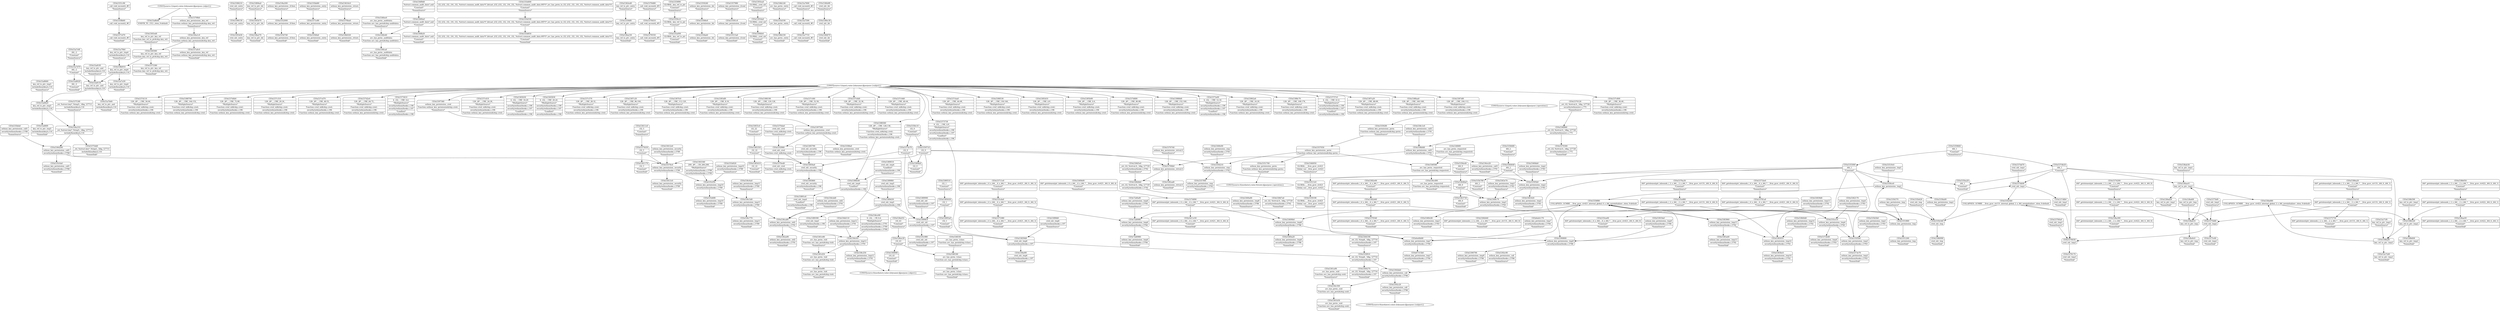 digraph {
	CE0x5351c90 [shape=record,shape=Mrecord,label="{CE0x5351c90|_call_void_mcount()_#3|*SummSource*}"]
	CE0x537db90 [shape=record,shape=Mrecord,label="{CE0x537db90|cred_sid:_tmp1}"]
	"CONST[source:0(mediator),value:2(dynamic)][purpose:{subject}]"
	CE0x67315b0 [shape=record,shape=Mrecord,label="{CE0x67315b0|selinux_key_permission:_tmp7|security/selinux/hooks.c,5784|*SummSink*}"]
	CE0x5388360 [shape=record,shape=Mrecord,label="{CE0x5388360|128:_i8*,_:_CRE_128,136_|*MultipleSource*|Function::cred_sid&Arg::cred::|security/selinux/hooks.c,196|Function::selinux_key_permission&Arg::cred::}"]
	CE0x5396210 [shape=record,shape=Mrecord,label="{CE0x5396210|cred_sid:_entry|*SummSource*}"]
	CE0x5388190 [shape=record,shape=Mrecord,label="{CE0x5388190|128:_i8*,_:_CRE_120,128_|*MultipleSource*|Function::cred_sid&Arg::cred::|security/selinux/hooks.c,196|Function::selinux_key_permission&Arg::cred::}"]
	CE0x5371be0 [shape=record,shape=Mrecord,label="{CE0x5371be0|i64*_getelementptr_inbounds_(_6_x_i64_,_6_x_i64_*___llvm_gcov_ctr421,_i64_0,_i64_0)|*Constant*|*SummSource*}"]
	CE0x5362170 [shape=record,shape=Mrecord,label="{CE0x5362170|selinux_key_permission:_tmp4|security/selinux/hooks.c,5783|*SummSource*}"]
	CE0x53894a0 [shape=record,shape=Mrecord,label="{CE0x53894a0|key_ref_to_ptr:_bb|*SummSource*}"]
	CE0x5369b00 [shape=record,shape=Mrecord,label="{CE0x5369b00|i64*_getelementptr_inbounds_(_6_x_i64_,_6_x_i64_*___llvm_gcov_ctr421,_i64_0,_i64_4)|*Constant*|*SummSource*}"]
	CE0x72d0980 [shape=record,shape=Mrecord,label="{CE0x72d0980|selinux_key_permission:_tmp6|security/selinux/hooks.c,5784|*SummSink*}"]
	CE0x538b600 [shape=record,shape=Mrecord,label="{CE0x538b600|key_ref_to_ptr:_tmp2|*SummSink*}"]
	CE0x538b050 [shape=record,shape=Mrecord,label="{CE0x538b050|i64*_getelementptr_inbounds_(_2_x_i64_,_2_x_i64_*___llvm_gcov_ctr422,_i64_0,_i64_1)|*Constant*|*SummSource*}"]
	CE0x5352000 [shape=record,shape=Mrecord,label="{CE0x5352000|selinux_key_permission:_if.then}"]
	CE0x5356ce0 [shape=record,shape=Mrecord,label="{CE0x5356ce0|selinux_key_permission:_tmp1}"]
	CE0x536f080 [shape=record,shape=Mrecord,label="{CE0x536f080|i16_43|*Constant*|*SummSink*}"]
	CE0x6a0bfd0 [shape=record,shape=Mrecord,label="{CE0x6a0bfd0|selinux_key_permission:_tmp7|security/selinux/hooks.c,5784}"]
	CE0x536ce90 [shape=record,shape=Mrecord,label="{CE0x536ce90|0:_i32,_:_CR_0,4_|*MultipleSource*|security/selinux/hooks.c,5791|security/selinux/hooks.c,5789|security/selinux/hooks.c,5789}"]
	CE0x5371e80 [shape=record,shape=Mrecord,label="{CE0x5371e80|selinux_key_permission:_entry}"]
	CE0x537cf40 [shape=record,shape=Mrecord,label="{CE0x537cf40|128:_i8*,_:_CRE_52,56_|*MultipleSource*|Function::cred_sid&Arg::cred::|security/selinux/hooks.c,196|Function::selinux_key_permission&Arg::cred::}"]
	CE0x53513c0 [shape=record,shape=Mrecord,label="{CE0x53513c0|GLOBAL:___llvm_gcov_ctr421|Global_var:__llvm_gcov_ctr421}"]
	CE0x537dd70 [shape=record,shape=Mrecord,label="{CE0x537dd70|cred_sid:_tmp1|*SummSource*}"]
	CE0x5369c00 [shape=record,shape=Mrecord,label="{CE0x5369c00|selinux_key_permission:_tmp3|security/selinux/hooks.c,5783|*SummSink*}"]
	CE0x53a7b60 [shape=record,shape=Mrecord,label="{CE0x53a7b60|key_ref_to_ptr:_and|include/linux/key.h,116|*SummSink*}"]
	CE0x72d0af0 [shape=record,shape=Mrecord,label="{CE0x72d0af0|selinux_key_permission:_tmp6|security/selinux/hooks.c,5784|*SummSource*}"]
	CE0x538a270 [shape=record,shape=Mrecord,label="{CE0x538a270|key_ref_to_ptr:_bb|*SummSink*}"]
	CE0x5376ba0 [shape=record,shape=Mrecord,label="{CE0x5376ba0|selinux_key_permission:_return}"]
	CE0x53a8660 [shape=record,shape=Mrecord,label="{CE0x53a8660|key_ref_to_ptr:_tmp5|include/linux/key.h,116|*SummSource*}"]
	CE0x535b780 [shape=record,shape=Mrecord,label="{CE0x535b780|i64_2|*Constant*|*SummSink*}"]
	CE0x536f180 [shape=record,shape=Mrecord,label="{CE0x536f180|avc_has_perm:_tclass|Function::avc_has_perm&Arg::tclass::}"]
	CE0x5375bf0 [shape=record,shape=Mrecord,label="{CE0x5375bf0|cred_sid:_tmp2|*SummSource*}"]
	CE0x53847a0 [shape=record,shape=Mrecord,label="{CE0x53847a0|_ret_i32_%retval.0,_!dbg_!27729|security/selinux/hooks.c,5792|*SummSink*}"]
	CE0x5375750 [shape=record,shape=Mrecord,label="{CE0x5375750|i64*_getelementptr_inbounds_(_2_x_i64_,_2_x_i64_*___llvm_gcov_ctr131,_i64_0,_i64_1)|*Constant*|*SummSink*}"]
	CE0x53a86f0 [shape=record,shape=Mrecord,label="{CE0x53a86f0|key_ref_to_ptr:_tmp5|include/linux/key.h,116|*SummSink*}"]
	CE0x535cda0 [shape=record,shape=Mrecord,label="{CE0x535cda0|i64*_getelementptr_inbounds_(_6_x_i64_,_6_x_i64_*___llvm_gcov_ctr421,_i64_0,_i64_3)|*Constant*}"]
	CE0x536fee0 [shape=record,shape=Mrecord,label="{CE0x536fee0|avc_has_perm:_auditdata|Function::avc_has_perm&Arg::auditdata::|*SummSource*}"]
	CE0x5364200 [shape=record,shape=Mrecord,label="{CE0x5364200|selinux_key_permission:_call1|security/selinux/hooks.c,5788}"]
	CE0x5361d50 [shape=record,shape=Mrecord,label="{CE0x5361d50|avc_has_perm:_tsid|Function::avc_has_perm&Arg::tsid::}"]
	CE0x53a72d0 [shape=record,shape=Mrecord,label="{CE0x53a72d0|key_ref_to_ptr:_tmp3|*SummSink*}"]
	CE0x53845e0 [shape=record,shape=Mrecord,label="{CE0x53845e0|_ret_i32_%retval.0,_!dbg_!27729|security/selinux/hooks.c,5792|*SummSource*}"]
	CE0x537a0c0 [shape=record,shape=Mrecord,label="{CE0x537a0c0|selinux_key_permission:_key_ref|Function::selinux_key_permission&Arg::key_ref::|*SummSink*}"]
	CE0x537c6d0 [shape=record,shape=Mrecord,label="{CE0x537c6d0|128:_i8*,_:_CRE_32,36_|*MultipleSource*|Function::cred_sid&Arg::cred::|security/selinux/hooks.c,196|Function::selinux_key_permission&Arg::cred::}"]
	CE0x537c9d0 [shape=record,shape=Mrecord,label="{CE0x537c9d0|128:_i8*,_:_CRE_40,44_|*MultipleSource*|Function::cred_sid&Arg::cred::|security/selinux/hooks.c,196|Function::selinux_key_permission&Arg::cred::}"]
	CE0x537cba0 [shape=record,shape=Mrecord,label="{CE0x537cba0|128:_i8*,_:_CRE_44,48_|*MultipleSource*|Function::cred_sid&Arg::cred::|security/selinux/hooks.c,196|Function::selinux_key_permission&Arg::cred::}"]
	CE0x5363340 [shape=record,shape=Mrecord,label="{CE0x5363340|200:_i8*,_:_CR_200,208_|*MultipleSource*|security/selinux/hooks.c,5788|security/selinux/hooks.c,5789}"]
	CE0x538a300 [shape=record,shape=Mrecord,label="{CE0x538a300|i64*_getelementptr_inbounds_(_2_x_i64_,_2_x_i64_*___llvm_gcov_ctr422,_i64_0,_i64_0)|*Constant*|*SummSink*}"]
	CE0x5361620 [shape=record,shape=Mrecord,label="{CE0x5361620|selinux_key_permission:_tmp2|security/selinux/hooks.c,5783|*SummSink*}"]
	CE0x5370da0 [shape=record,shape=Mrecord,label="{CE0x5370da0|cred_sid:_cred|Function::cred_sid&Arg::cred::|*SummSource*}"]
	CE0x5388530 [shape=record,shape=Mrecord,label="{CE0x5388530|128:_i8*,_:_CRE_136,144_|*MultipleSource*|Function::cred_sid&Arg::cred::|security/selinux/hooks.c,196|Function::selinux_key_permission&Arg::cred::}"]
	CE0x5371080 [shape=record,shape=Mrecord,label="{CE0x5371080|i64*_getelementptr_inbounds_(_6_x_i64_,_6_x_i64_*___llvm_gcov_ctr421,_i64_0,_i64_3)|*Constant*|*SummSink*}"]
	CE0x5364270 [shape=record,shape=Mrecord,label="{CE0x5364270|_ret_i32_%tmp6,_!dbg_!27716|security/selinux/hooks.c,197|*SummSink*}"]
	CE0x5390800 [shape=record,shape=Mrecord,label="{CE0x5390800|selinux_key_permission:_tmp9|security/selinux/hooks.c,5786}"]
	CE0x535c0a0 [shape=record,shape=Mrecord,label="{CE0x535c0a0|selinux_key_permission:_call1|security/selinux/hooks.c,5788|*SummSink*}"]
	CE0x538aa50 [shape=record,shape=Mrecord,label="{CE0x538aa50|i64*_getelementptr_inbounds_(_2_x_i64_,_2_x_i64_*___llvm_gcov_ctr422,_i64_0,_i64_1)|*Constant*|*SummSink*}"]
	CE0x53a8150 [shape=record,shape=Mrecord,label="{CE0x53a8150|key_ref_to_ptr:_and|include/linux/key.h,116}"]
	CE0x538b520 [shape=record,shape=Mrecord,label="{CE0x538b520|key_ref_to_ptr:_tmp2}"]
	CE0x5358a00 [shape=record,shape=Mrecord,label="{CE0x5358a00|selinux_key_permission:_tmp1|*SummSink*}"]
	CE0x5370ed0 [shape=record,shape=Mrecord,label="{CE0x5370ed0|cred_sid:_cred|Function::cred_sid&Arg::cred::|*SummSink*}"]
	CE0x535d490 [shape=record,shape=Mrecord,label="{CE0x535d490|i32_(i32,_i32,_i16,_i32,_%struct.common_audit_data*)*_bitcast_(i32_(i32,_i32,_i16,_i32,_%struct.common_audit_data.495*)*_avc_has_perm_to_i32_(i32,_i32,_i16,_i32,_%struct.common_audit_data*)*)|*Constant*|*SummSource*}"]
	CE0x536ca80 [shape=record,shape=Mrecord,label="{CE0x536ca80|selinux_key_permission:_sid2|security/selinux/hooks.c,5791}"]
	CE0x5385d10 [shape=record,shape=Mrecord,label="{CE0x5385d10|128:_i8*,_:_CRE_4,8_|*MultipleSource*|Function::cred_sid&Arg::cred::|security/selinux/hooks.c,196|Function::selinux_key_permission&Arg::cred::}"]
	CE0x535b420 [shape=record,shape=Mrecord,label="{CE0x535b420|cred_sid:_tmp|*SummSource*}"]
	CE0x535e0f0 [shape=record,shape=Mrecord,label="{CE0x535e0f0|avc_has_perm:_tsid|Function::avc_has_perm&Arg::tsid::|*SummSink*}"]
	CE0x5362a90 [shape=record,shape=Mrecord,label="{CE0x5362a90|selinux_key_permission:_sid2|security/selinux/hooks.c,5791|*SummSink*}"]
	CE0x5359df0 [shape=record,shape=Mrecord,label="{CE0x5359df0|key_ref_to_ptr:_entry}"]
	CE0x5397360 [shape=record,shape=Mrecord,label="{CE0x5397360|selinux_key_permission:_cred|Function::selinux_key_permission&Arg::cred::|*SummSource*}"]
	CE0x5392c90 [shape=record,shape=Mrecord,label="{CE0x5392c90|selinux_key_permission:_call|security/selinux/hooks.c,5786|*SummSource*}"]
	CE0x5376550 [shape=record,shape=Mrecord,label="{CE0x5376550|_call_void_mcount()_#3|*SummSink*}"]
	CE0x53576c0 [shape=record,shape=Mrecord,label="{CE0x53576c0|selinux_key_permission:_security|security/selinux/hooks.c,5789}"]
	CE0x5385b90 [shape=record,shape=Mrecord,label="{CE0x5385b90|128:_i8*,_:_CRE_0,4_|*MultipleSource*|Function::cred_sid&Arg::cred::|security/selinux/hooks.c,196|Function::selinux_key_permission&Arg::cred::}"]
	CE0x535b340 [shape=record,shape=Mrecord,label="{CE0x535b340|cred_sid:_tmp}"]
	CE0x535ba20 [shape=record,shape=Mrecord,label="{CE0x535ba20|i64_1|*Constant*|*SummSink*}"]
	CE0x53711e0 [shape=record,shape=Mrecord,label="{CE0x53711e0|i64*_getelementptr_inbounds_(_6_x_i64_,_6_x_i64_*___llvm_gcov_ctr421,_i64_0,_i64_3)|*Constant*|*SummSource*}"]
	CE0x537d680 [shape=record,shape=Mrecord,label="{CE0x537d680|128:_i8*,_:_CRE_80,88_|*MultipleSource*|Function::cred_sid&Arg::cred::|security/selinux/hooks.c,196|Function::selinux_key_permission&Arg::cred::}"]
	CE0x536c770 [shape=record,shape=Mrecord,label="{CE0x536c770|selinux_key_permission:_tmp11|security/selinux/hooks.c,5789|*SummSink*}"]
	CE0x5359cc0 [shape=record,shape=Mrecord,label="{CE0x5359cc0|GLOBAL:_key_ref_to_ptr|*Constant*}"]
	CE0x536a310 [shape=record,shape=Mrecord,label="{CE0x536a310|_ret_%struct.key*_%tmp5,_!dbg_!27715|include/linux/key.h,116}"]
	CE0x5389990 [shape=record,shape=Mrecord,label="{CE0x5389990|cred_sid:_sid|security/selinux/hooks.c,197|*SummSource*}"]
	CE0x5359240 [shape=record,shape=Mrecord,label="{CE0x5359240|selinux_key_permission:_bb|*SummSource*}"]
	CE0x5370300 [shape=record,shape=Mrecord,label="{CE0x5370300|_ret_i32_%retval.0,_!dbg_!27728|security/selinux/avc.c,775|*SummSink*}"]
	CE0x53888d0 [shape=record,shape=Mrecord,label="{CE0x53888d0|128:_i8*,_:_CRE_152,160_|*MultipleSource*|Function::cred_sid&Arg::cred::|security/selinux/hooks.c,196|Function::selinux_key_permission&Arg::cred::}"]
	CE0x5375c60 [shape=record,shape=Mrecord,label="{CE0x5375c60|cred_sid:_tmp2|*SummSink*}"]
	CE0x5361e80 [shape=record,shape=Mrecord,label="{CE0x5361e80|avc_has_perm:_tsid|Function::avc_has_perm&Arg::tsid::|*SummSource*}"]
	CE0x535cf50 [shape=record,shape=Mrecord,label="{CE0x535cf50|selinux_key_permission:_tmp10|security/selinux/hooks.c,5789}"]
	CE0x538c250 [shape=record,shape=Mrecord,label="{CE0x538c250|selinux_key_permission:_tmp12|security/selinux/hooks.c,5791|*SummSink*}"]
	CE0x536d110 [shape=record,shape=Mrecord,label="{CE0x536d110|selinux_key_permission:_tmp12|security/selinux/hooks.c,5791|*SummSource*}"]
	CE0x536c6a0 [shape=record,shape=Mrecord,label="{CE0x536c6a0|selinux_key_permission:_tmp11|security/selinux/hooks.c,5789|*SummSource*}"]
	CE0x5363730 [shape=record,shape=Mrecord,label="{CE0x5363730|i64_0|*Constant*|*SummSink*}"]
	CE0x536f6f0 [shape=record,shape=Mrecord,label="{CE0x536f6f0|avc_has_perm:_requested|Function::avc_has_perm&Arg::requested::|*SummSource*}"]
	CE0x5371d70 [shape=record,shape=Mrecord,label="{CE0x5371d70|_call_void_mcount()_#3|*SummSink*}"]
	CE0x53754d0 [shape=record,shape=Mrecord,label="{CE0x53754d0|_ret_%struct.key*_%tmp5,_!dbg_!27715|include/linux/key.h,116|*SummSink*}"]
	CE0x5389d30 [shape=record,shape=Mrecord,label="{CE0x5389d30|cred_sid:_tmp5|security/selinux/hooks.c,196}"]
	CE0x535f8a0 [shape=record,shape=Mrecord,label="{CE0x535f8a0|selinux_key_permission:_cred|Function::selinux_key_permission&Arg::cred::|*SummSink*}"]
	CE0x53581c0 [shape=record,shape=Mrecord,label="{CE0x53581c0|selinux_key_permission:_if.end}"]
	CE0x53a7d70 [shape=record,shape=Mrecord,label="{CE0x53a7d70|i64_-2|*Constant*}"]
	CE0x5373a00 [shape=record,shape=Mrecord,label="{CE0x5373a00|4:_i32,_:_CRE_12,16_|*MultipleSource*|security/selinux/hooks.c,196|security/selinux/hooks.c,197|*LoadInst*|security/selinux/hooks.c,196}"]
	CE0x53862a0 [shape=record,shape=Mrecord,label="{CE0x53862a0|128:_i8*,_:_CRE_16,20_|*MultipleSource*|Function::cred_sid&Arg::cred::|security/selinux/hooks.c,196|Function::selinux_key_permission&Arg::cred::}"]
	CE0x536c5d0 [shape=record,shape=Mrecord,label="{CE0x536c5d0|selinux_key_permission:_tmp11|security/selinux/hooks.c,5789}"]
	CE0x5392c20 [shape=record,shape=Mrecord,label="{CE0x5392c20|selinux_key_permission:_call|security/selinux/hooks.c,5786|*SummSink*}"]
	CE0x538a610 [shape=record,shape=Mrecord,label="{CE0x538a610|key_ref_to_ptr:_tmp}"]
	CE0x538a680 [shape=record,shape=Mrecord,label="{CE0x538a680|COLLAPSED:_GCMRE___llvm_gcov_ctr422_internal_global_2_x_i64_zeroinitializer:_elem_0:default:}"]
	CE0x5388c70 [shape=record,shape=Mrecord,label="{CE0x5388c70|128:_i8*,_:_CRE_168,176_|*MultipleSource*|Function::cred_sid&Arg::cred::|security/selinux/hooks.c,196|Function::selinux_key_permission&Arg::cred::}"]
	CE0x53753f0 [shape=record,shape=Mrecord,label="{CE0x53753f0|_ret_%struct.key*_%tmp5,_!dbg_!27715|include/linux/key.h,116|*SummSource*}"]
	CE0x5357f00 [shape=record,shape=Mrecord,label="{CE0x5357f00|selinux_key_permission:_cmp|security/selinux/hooks.c,5783|*SummSink*}"]
	CE0x53844b0 [shape=record,shape=Mrecord,label="{CE0x53844b0|_ret_i32_%retval.0,_!dbg_!27729|security/selinux/hooks.c,5792}"]
	CE0x53737c0 [shape=record,shape=Mrecord,label="{CE0x53737c0|4:_i32,_:_CRE_8,12_|*MultipleSource*|security/selinux/hooks.c,196|security/selinux/hooks.c,197|*LoadInst*|security/selinux/hooks.c,196}"]
	CE0x53611e0 [shape=record,shape=Mrecord,label="{CE0x53611e0|i32_5|*Constant*|*SummSource*}"]
	CE0x5387a20 [shape=record,shape=Mrecord,label="{CE0x5387a20|128:_i8*,_:_CRE_88,89_|*MultipleSource*|Function::cred_sid&Arg::cred::|security/selinux/hooks.c,196|Function::selinux_key_permission&Arg::cred::}"]
	CE0x535d020 [shape=record,shape=Mrecord,label="{CE0x535d020|selinux_key_permission:_tmp10|security/selinux/hooks.c,5789|*SummSource*}"]
	CE0x5361170 [shape=record,shape=Mrecord,label="{CE0x5361170|i32_5|*Constant*|*SummSink*}"]
	CE0x5388aa0 [shape=record,shape=Mrecord,label="{CE0x5388aa0|128:_i8*,_:_CRE_160,168_|*MultipleSource*|Function::cred_sid&Arg::cred::|security/selinux/hooks.c,196|Function::selinux_key_permission&Arg::cred::}"]
	CE0x5387df0 [shape=record,shape=Mrecord,label="{CE0x5387df0|128:_i8*,_:_CRE_104,112_|*MultipleSource*|Function::cred_sid&Arg::cred::|security/selinux/hooks.c,196|Function::selinux_key_permission&Arg::cred::}"]
	CE0x538ad20 [shape=record,shape=Mrecord,label="{CE0x538ad20|key_ref_to_ptr:_tmp1|*SummSink*}"]
	CE0x53a8b40 [shape=record,shape=Mrecord,label="{CE0x53a8b40|VOIDTB_TE:_CE2:_elem_0:default:}"]
	CE0x53566e0 [shape=record,shape=Mrecord,label="{CE0x53566e0|selinux_key_permission:_bb}"]
	CE0x53a7ef0 [shape=record,shape=Mrecord,label="{CE0x53a7ef0|i64_-2|*Constant*|*SummSource*}"]
	CE0x5393d30 [shape=record,shape=Mrecord,label="{CE0x5393d30|cred_sid:_entry|*SummSink*}"]
	CE0x53612e0 [shape=record,shape=Mrecord,label="{CE0x53612e0|selinux_key_permission:_security|security/selinux/hooks.c,5789|*SummSource*}"]
	CE0x538aac0 [shape=record,shape=Mrecord,label="{CE0x538aac0|key_ref_to_ptr:_tmp1}"]
	CE0x5385790 [shape=record,shape=Mrecord,label="{CE0x5385790|cred_sid:_security|security/selinux/hooks.c,196|*SummSource*}"]
	CE0x535b3b0 [shape=record,shape=Mrecord,label="{CE0x535b3b0|COLLAPSED:_GCMRE___llvm_gcov_ctr131_internal_global_2_x_i64_zeroinitializer:_elem_0:default:}"]
	CE0x535d0f0 [shape=record,shape=Mrecord,label="{CE0x535d0f0|selinux_key_permission:_tmp10|security/selinux/hooks.c,5789|*SummSink*}"]
	CE0x5374890 [shape=record,shape=Mrecord,label="{CE0x5374890|i64*_getelementptr_inbounds_(_6_x_i64_,_6_x_i64_*___llvm_gcov_ctr421,_i64_0,_i64_4)|*Constant*}"]
	CE0x536ce20 [shape=record,shape=Mrecord,label="{CE0x536ce20|selinux_key_permission:_call3|security/selinux/hooks.c,5791|*SummSink*}"]
	CE0x53699b0 [shape=record,shape=Mrecord,label="{CE0x53699b0|selinux_key_permission:_tmp8|security/selinux/hooks.c,5786}"]
	CE0x5374200 [shape=record,shape=Mrecord,label="{CE0x5374200|i64*_getelementptr_inbounds_(_2_x_i64_,_2_x_i64_*___llvm_gcov_ctr422,_i64_0,_i64_0)|*Constant*|*SummSource*}"]
	CE0x537c800 [shape=record,shape=Mrecord,label="{CE0x537c800|128:_i8*,_:_CRE_36,40_|*MultipleSource*|Function::cred_sid&Arg::cred::|security/selinux/hooks.c,196|Function::selinux_key_permission&Arg::cred::}"]
	CE0x53a84e0 [shape=record,shape=Mrecord,label="{CE0x53a84e0|key_ref_to_ptr:_tmp5|include/linux/key.h,116}"]
	CE0x538bfd0 [shape=record,shape=Mrecord,label="{CE0x538bfd0|selinux_key_permission:_call3|security/selinux/hooks.c,5791}"]
	CE0x5376030 [shape=record,shape=Mrecord,label="{CE0x5376030|cred_sid:_tmp3}"]
	CE0x53839d0 [shape=record,shape=Mrecord,label="{CE0x53839d0|selinux_key_permission:_tmp13|security/selinux/hooks.c,5792|*SummSource*}"]
	CE0x537d110 [shape=record,shape=Mrecord,label="{CE0x537d110|128:_i8*,_:_CRE_56,64_|*MultipleSource*|Function::cred_sid&Arg::cred::|security/selinux/hooks.c,196|Function::selinux_key_permission&Arg::cred::}"]
	CE0x5361a90 [shape=record,shape=Mrecord,label="{CE0x5361a90|avc_has_perm:_ssid|Function::avc_has_perm&Arg::ssid::|*SummSource*}"]
	CE0x53648a0 [shape=record,shape=Mrecord,label="{CE0x53648a0|i64_0|*Constant*}"]
	CE0x5388700 [shape=record,shape=Mrecord,label="{CE0x5388700|128:_i8*,_:_CRE_144,152_|*MultipleSource*|Function::cred_sid&Arg::cred::|security/selinux/hooks.c,196|Function::selinux_key_permission&Arg::cred::}"]
	CE0x53a71f0 [shape=record,shape=Mrecord,label="{CE0x53a71f0|key_ref_to_ptr:_tmp3|*SummSource*}"]
	CE0x5375e70 [shape=record,shape=Mrecord,label="{CE0x5375e70|i32_0|*Constant*}"]
	CE0x53659d0 [shape=record,shape=Mrecord,label="{CE0x53659d0|cred_sid:_tmp6|security/selinux/hooks.c,197}"]
	CE0x5351260 [shape=record,shape=Mrecord,label="{CE0x5351260|selinux_key_permission:_tmp|*SummSink*}"]
	CE0x537d4b0 [shape=record,shape=Mrecord,label="{CE0x537d4b0|128:_i8*,_:_CRE_72,80_|*MultipleSource*|Function::cred_sid&Arg::cred::|security/selinux/hooks.c,196|Function::selinux_key_permission&Arg::cred::}"]
	CE0x53a79b0 [shape=record,shape=Mrecord,label="{CE0x53a79b0|key_ref_to_ptr:_tmp4|include/linux/key.h,116|*SummSource*}"]
	CE0x5383a40 [shape=record,shape=Mrecord,label="{CE0x5383a40|selinux_key_permission:_tmp13|security/selinux/hooks.c,5792|*SummSink*}"]
	CE0x537c310 [shape=record,shape=Mrecord,label="{CE0x537c310|128:_i8*,_:_CRE_20,24_|*MultipleSource*|Function::cred_sid&Arg::cred::|security/selinux/hooks.c,196|Function::selinux_key_permission&Arg::cred::}"]
	CE0x5359660 [shape=record,shape=Mrecord,label="{CE0x5359660|i64_1|*Constant*|*SummSource*}"]
	CE0x5392bb0 [shape=record,shape=Mrecord,label="{CE0x5392bb0|selinux_key_permission:_call|security/selinux/hooks.c,5786}"]
	CE0x537cd70 [shape=record,shape=Mrecord,label="{CE0x537cd70|128:_i8*,_:_CRE_48,52_|*MultipleSource*|Function::cred_sid&Arg::cred::|security/selinux/hooks.c,196|Function::selinux_key_permission&Arg::cred::}"]
	"CONST[source:1(input),value:2(dynamic)][purpose:{operation}]"
	CE0x5383960 [shape=record,shape=Mrecord,label="{CE0x5383960|selinux_key_permission:_tmp13|security/selinux/hooks.c,5792}"]
	CE0x53616c0 [shape=record,shape=Mrecord,label="{CE0x53616c0|selinux_key_permission:_return|*SummSource*}"]
	CE0x5369e90 [shape=record,shape=Mrecord,label="{CE0x5369e90|selinux_key_permission:_cmp|security/selinux/hooks.c,5783|*SummSource*}"]
	CE0x5386990 [shape=record,shape=Mrecord,label="{CE0x5386990|cred_sid:_tmp|*SummSink*}"]
	CE0x5351860 [shape=record,shape=Mrecord,label="{CE0x5351860|selinux_key_permission:_tmp}"]
	CE0x5396150 [shape=record,shape=Mrecord,label="{CE0x5396150|cred_sid:_entry}"]
	CE0x5393ea0 [shape=record,shape=Mrecord,label="{CE0x5393ea0|GLOBAL:_cred_sid|*Constant*|*SummSource*}"]
	CE0x537d2e0 [shape=record,shape=Mrecord,label="{CE0x537d2e0|128:_i8*,_:_CRE_64,72_|*MultipleSource*|Function::cred_sid&Arg::cred::|security/selinux/hooks.c,196|Function::selinux_key_permission&Arg::cred::}"]
	CE0x536b330 [shape=record,shape=Mrecord,label="{CE0x536b330|avc_has_perm:_entry|*SummSink*}"]
	CE0x5376a30 [shape=record,shape=Mrecord,label="{CE0x5376a30|i64*_getelementptr_inbounds_(_2_x_i64_,_2_x_i64_*___llvm_gcov_ctr131,_i64_0,_i64_0)|*Constant*|*SummSource*}"]
	CE0x53a8020 [shape=record,shape=Mrecord,label="{CE0x53a8020|i64_-2|*Constant*|*SummSink*}"]
	CE0x5389510 [shape=record,shape=Mrecord,label="{CE0x5389510|i32_1|*Constant*|*SummSource*}"]
	CE0x5370740 [shape=record,shape=Mrecord,label="{CE0x5370740|selinux_key_permission:_retval.0|*SummSource*}"]
	CE0x5388e40 [shape=record,shape=Mrecord,label="{CE0x5388e40|cred_sid:_tmp4|*LoadInst*|security/selinux/hooks.c,196}"]
	CE0x538afe0 [shape=record,shape=Mrecord,label="{CE0x538afe0|i64*_getelementptr_inbounds_(_2_x_i64_,_2_x_i64_*___llvm_gcov_ctr422,_i64_0,_i64_1)|*Constant*}"]
	CE0x53856a0 [shape=record,shape=Mrecord,label="{CE0x53856a0|cred_sid:_security|security/selinux/hooks.c,196}"]
	CE0x538a6f0 [shape=record,shape=Mrecord,label="{CE0x538a6f0|key_ref_to_ptr:_tmp|*SummSource*}"]
	CE0x536a500 [shape=record,shape=Mrecord,label="{CE0x536a500|selinux_key_permission:_if.then|*SummSource*}"]
	CE0x535bb80 [shape=record,shape=Mrecord,label="{CE0x535bb80|selinux_key_permission:_entry|*SummSource*}"]
	CE0x5366950 [shape=record,shape=Mrecord,label="{CE0x5366950|GLOBAL:___llvm_gcov_ctr421|Global_var:__llvm_gcov_ctr421|*SummSource*}"]
	CE0x538baf0 [shape=record,shape=Mrecord,label="{CE0x538baf0|key_ref_to_ptr:_tmp3}"]
	CE0x5359710 [shape=record,shape=Mrecord,label="{CE0x5359710|i32_0|*Constant*}"]
	CE0x535e880 [shape=record,shape=Mrecord,label="{CE0x535e880|i64*_getelementptr_inbounds_(_2_x_i64_,_2_x_i64_*___llvm_gcov_ctr131,_i64_0,_i64_0)|*Constant*}"]
	CE0x5376410 [shape=record,shape=Mrecord,label="{CE0x5376410|_call_void_mcount()_#3}"]
	CE0x5379fb0 [shape=record,shape=Mrecord,label="{CE0x5379fb0|selinux_key_permission:_key_ref|Function::selinux_key_permission&Arg::key_ref::|*SummSource*}"]
	CE0x53a7600 [shape=record,shape=Mrecord,label="{CE0x53a7600|_call_void_mcount()_#3|*SummSource*}"]
	CE0x5390790 [shape=record,shape=Mrecord,label="{CE0x5390790|selinux_key_permission:_tmp9|security/selinux/hooks.c,5786|*SummSink*}"]
	CE0x536f1f0 [shape=record,shape=Mrecord,label="{CE0x536f1f0|avc_has_perm:_tclass|Function::avc_has_perm&Arg::tclass::|*SummSource*}"]
	CE0x5370540 [shape=record,shape=Mrecord,label="{CE0x5370540|i64*_getelementptr_inbounds_(_6_x_i64_,_6_x_i64_*___llvm_gcov_ctr421,_i64_0,_i64_5)|*Constant*|*SummSink*}"]
	CE0x5373610 [shape=record,shape=Mrecord,label="{CE0x5373610|4:_i32,_:_CRE_0,4_|*MultipleSource*|security/selinux/hooks.c,196|security/selinux/hooks.c,197|*LoadInst*|security/selinux/hooks.c,196}"]
	CE0x53a81f0 [shape=record,shape=Mrecord,label="{CE0x53a81f0|key_ref_to_ptr:_and|include/linux/key.h,116|*SummSource*}"]
	CE0x5389fd0 [shape=record,shape=Mrecord,label="{CE0x5389fd0|cred_sid:_tmp6|security/selinux/hooks.c,197|*SummSource*}"]
	CE0x53840d0 [shape=record,shape=Mrecord,label="{CE0x53840d0|selinux_key_permission:_tmp14|security/selinux/hooks.c,5792|*SummSource*}"]
	CE0x5d11e50 [shape=record,shape=Mrecord,label="{CE0x5d11e50|i64*_getelementptr_inbounds_(_6_x_i64_,_6_x_i64_*___llvm_gcov_ctr421,_i64_0,_i64_4)|*Constant*|*SummSink*}"]
	CE0x5358b60 [shape=record,shape=Mrecord,label="{CE0x5358b60|_call_void_mcount()_#3}"]
	CE0x72d09f0 [shape=record,shape=Mrecord,label="{CE0x72d09f0|selinux_key_permission:_tmp6|security/selinux/hooks.c,5784}"]
	CE0x536c490 [shape=record,shape=Mrecord,label="{CE0x536c490|avc_has_perm:_requested|Function::avc_has_perm&Arg::requested::|*SummSink*}"]
	CE0x53760a0 [shape=record,shape=Mrecord,label="{CE0x53760a0|cred_sid:_tmp3|*SummSource*}"]
	CE0x535d190 [shape=record,shape=Mrecord,label="{CE0x535d190|avc_has_perm:_entry}"]
	CE0x535f5b0 [shape=record,shape=Mrecord,label="{CE0x535f5b0|selinux_key_permission:_tmp5|security/selinux/hooks.c,5783}"]
	CE0x536f960 [shape=record,shape=Mrecord,label="{CE0x536f960|_ret_i32_%retval.0,_!dbg_!27728|security/selinux/avc.c,775}"]
	CE0x5356fa0 [shape=record,shape=Mrecord,label="{CE0x5356fa0|selinux_key_permission:_entry|*SummSink*}"]
	CE0x5365b70 [shape=record,shape=Mrecord,label="{CE0x5365b70|key_ref_to_ptr:_bb}"]
	CE0x5370120 [shape=record,shape=Mrecord,label="{CE0x5370120|_ret_i32_%retval.0,_!dbg_!27728|security/selinux/avc.c,775|*SummSource*}"]
	CE0x535a000 [shape=record,shape=Mrecord,label="{CE0x535a000|GLOBAL:_key_ref_to_ptr|*Constant*|*SummSink*}"]
	CE0x5365ed0 [shape=record,shape=Mrecord,label="{CE0x5365ed0|key_ref_to_ptr:_key_ref|Function::key_ref_to_ptr&Arg::key_ref::|*SummSource*}"]
	CE0x535d650 [shape=record,shape=Mrecord,label="{CE0x535d650|i32_(i32,_i32,_i16,_i32,_%struct.common_audit_data*)*_bitcast_(i32_(i32,_i32,_i16,_i32,_%struct.common_audit_data.495*)*_avc_has_perm_to_i32_(i32,_i32,_i16,_i32,_%struct.common_audit_data*)*)|*Constant*|*SummSink*}"]
	CE0x5383bc0 [shape=record,shape=Mrecord,label="{CE0x5383bc0|selinux_key_permission:_tmp14|security/selinux/hooks.c,5792|*SummSink*}"]
	CE0x5389390 [shape=record,shape=Mrecord,label="{CE0x5389390|cred_sid:_tmp5|security/selinux/hooks.c,196|*SummSink*}"]
	CE0x5369a90 [shape=record,shape=Mrecord,label="{CE0x5369a90|selinux_key_permission:_tmp8|security/selinux/hooks.c,5786|*SummSource*}"]
	CE0x5358ab0 [shape=record,shape=Mrecord,label="{CE0x5358ab0|selinux_key_permission:_bb|*SummSink*}"]
	"CONST[source:1(input),value:2(dynamic)][purpose:{subject}]"
	CE0x5389f60 [shape=record,shape=Mrecord,label="{CE0x5389f60|cred_sid:_tmp5|security/selinux/hooks.c,196|*SummSource*}"]
	CE0x5373730 [shape=record,shape=Mrecord,label="{CE0x5373730|4:_i32,_:_CRE_4,8_|*MultipleSource*|security/selinux/hooks.c,196|security/selinux/hooks.c,197|*LoadInst*|security/selinux/hooks.c,196}"]
	"CONST[source:0(mediator),value:2(dynamic)][purpose:{object}]"
	CE0x53613c0 [shape=record,shape=Mrecord,label="{CE0x53613c0|selinux_key_permission:_security|security/selinux/hooks.c,5789|*SummSink*}"]
	CE0x5358480 [shape=record,shape=Mrecord,label="{CE0x5358480|i64_2|*Constant*|*SummSource*}"]
	CE0x5375630 [shape=record,shape=Mrecord,label="{CE0x5375630|i32_5|*Constant*}"]
	CE0x5389010 [shape=record,shape=Mrecord,label="{CE0x5389010|cred_sid:_tmp4|*LoadInst*|security/selinux/hooks.c,196|*SummSource*}"]
	CE0x536fb20 [shape=record,shape=Mrecord,label="{CE0x536fb20|%struct.common_audit_data*_null|*Constant*|*SummSink*}"]
	CE0x5386a20 [shape=record,shape=Mrecord,label="{CE0x5386a20|i64*_getelementptr_inbounds_(_2_x_i64_,_2_x_i64_*___llvm_gcov_ctr131,_i64_0,_i64_1)|*Constant*|*SummSource*}"]
	CE0x5385860 [shape=record,shape=Mrecord,label="{CE0x5385860|cred_sid:_security|security/selinux/hooks.c,196|*SummSink*}"]
	CE0x536f290 [shape=record,shape=Mrecord,label="{CE0x536f290|avc_has_perm:_tclass|Function::avc_has_perm&Arg::tclass::|*SummSink*}"]
	CE0x5361b50 [shape=record,shape=Mrecord,label="{CE0x5361b50|avc_has_perm:_ssid|Function::avc_has_perm&Arg::ssid::|*SummSink*}"]
	CE0x5357050 [shape=record,shape=Mrecord,label="{CE0x5357050|selinux_key_permission:_perm|Function::selinux_key_permission&Arg::perm::}"]
	CE0x5358f80 [shape=record,shape=Mrecord,label="{CE0x5358f80|COLLAPSED:_GCMRE___llvm_gcov_ctr421_internal_global_6_x_i64_zeroinitializer:_elem_0:default:}"]
	CE0x5372b40 [shape=record,shape=Mrecord,label="{CE0x5372b40|selinux_key_permission:_tmp4|security/selinux/hooks.c,5783|*SummSink*}"]
	CE0x53855c0 [shape=record,shape=Mrecord,label="{CE0x53855c0|i32_22|*Constant*|*SummSource*}"]
	CE0x5382ad0 [shape=record,shape=Mrecord,label="{CE0x5382ad0|selinux_key_permission:_retval.0|*SummSink*}"]
	CE0x53891e0 [shape=record,shape=Mrecord,label="{CE0x53891e0|cred_sid:_tmp4|*LoadInst*|security/selinux/hooks.c,196|*SummSink*}"]
	CE0x5362ed0 [shape=record,shape=Mrecord,label="{CE0x5362ed0|key_ref_to_ptr:_entry|*SummSource*}"]
	CE0x538a9c0 [shape=record,shape=Mrecord,label="{CE0x538a9c0|key_ref_to_ptr:_tmp|*SummSink*}"]
	CE0x536a1c0 [shape=record,shape=Mrecord,label="{CE0x536a1c0|selinux_key_permission:_key_ref|Function::selinux_key_permission&Arg::key_ref::}"]
	CE0x535ce10 [shape=record,shape=Mrecord,label="{CE0x535ce10|selinux_key_permission:_tmp4|security/selinux/hooks.c,5783}"]
	CE0x536cbd0 [shape=record,shape=Mrecord,label="{CE0x536cbd0|selinux_key_permission:_sid2|security/selinux/hooks.c,5791|*SummSource*}"]
	CE0x5385350 [shape=record,shape=Mrecord,label="{CE0x5385350|i32_22|*Constant*}"]
	CE0x535c980 [shape=record,shape=Mrecord,label="{CE0x535c980|cred_sid:_sid|security/selinux/hooks.c,197|*SummSink*}"]
	CE0x5358c10 [shape=record,shape=Mrecord,label="{CE0x5358c10|i32_0|*Constant*|*SummSource*}"]
	CE0x536f580 [shape=record,shape=Mrecord,label="{CE0x536f580|avc_has_perm:_requested|Function::avc_has_perm&Arg::requested::}"]
	CE0x53a7590 [shape=record,shape=Mrecord,label="{CE0x53a7590|_call_void_mcount()_#3}"]
	CE0x536ef10 [shape=record,shape=Mrecord,label="{CE0x536ef10|i16_43|*Constant*|*SummSource*}"]
	CE0x53519c0 [shape=record,shape=Mrecord,label="{CE0x53519c0|selinux_key_permission:_tmp1|*SummSource*}"]
	CE0x5383f10 [shape=record,shape=Mrecord,label="{CE0x5383f10|selinux_key_permission:_tmp14|security/selinux/hooks.c,5792}"]
	CE0x536f9d0 [shape=record,shape=Mrecord,label="{CE0x536f9d0|%struct.common_audit_data*_null|*Constant*|*SummSource*}"]
	CE0x53919a0 [shape=record,shape=Mrecord,label="{CE0x53919a0|selinux_key_permission:_tmp9|security/selinux/hooks.c,5786|*SummSource*}"]
	CE0x5382d40 [shape=record,shape=Mrecord,label="{CE0x5382d40|i64*_getelementptr_inbounds_(_6_x_i64_,_6_x_i64_*___llvm_gcov_ctr421,_i64_0,_i64_5)|*Constant*}"]
	CE0x5394fe0 [shape=record,shape=Mrecord,label="{CE0x5394fe0|GLOBAL:_cred_sid|*Constant*|*SummSink*}"]
	CE0x5393da0 [shape=record,shape=Mrecord,label="{CE0x5393da0|GLOBAL:_cred_sid|*Constant*}"]
	CE0x535f910 [shape=record,shape=Mrecord,label="{CE0x535f910|_ret_i32_%tmp6,_!dbg_!27716|security/selinux/hooks.c,197}"]
	CE0x538ab30 [shape=record,shape=Mrecord,label="{CE0x538ab30|key_ref_to_ptr:_tmp1|*SummSource*}"]
	CE0x537dfb0 [shape=record,shape=Mrecord,label="{CE0x537dfb0|cred_sid:_tmp1|*SummSink*}"]
	"CONST[source:0(mediator),value:0(static)][purpose:{operation}]"
	CE0x5376480 [shape=record,shape=Mrecord,label="{CE0x5376480|_call_void_mcount()_#3|*SummSource*}"]
	CE0x5376170 [shape=record,shape=Mrecord,label="{CE0x5376170|cred_sid:_tmp3|*SummSink*}"]
	CE0x537c410 [shape=record,shape=Mrecord,label="{CE0x537c410|128:_i8*,_:_CRE_24,28_|*MultipleSource*|Function::cred_sid&Arg::cred::|security/selinux/hooks.c,196|Function::selinux_key_permission&Arg::cred::}"]
	CE0x5365630 [shape=record,shape=Mrecord,label="{CE0x5365630|4:_i32,_:_CRE_16,20_|*MultipleSource*|security/selinux/hooks.c,196|security/selinux/hooks.c,197|*LoadInst*|security/selinux/hooks.c,196}"]
	CE0x538d320 [shape=record,shape=Mrecord,label="{CE0x538d320|selinux_key_permission:_return|*SummSink*}"]
	CE0x5369fa0 [shape=record,shape=Mrecord,label="{CE0x5369fa0|i32_0|*Constant*|*SummSink*}"]
	CE0x538a200 [shape=record,shape=Mrecord,label="{CE0x538a200|i64*_getelementptr_inbounds_(_2_x_i64_,_2_x_i64_*___llvm_gcov_ctr422,_i64_0,_i64_0)|*Constant*}"]
	CE0x538b590 [shape=record,shape=Mrecord,label="{CE0x538b590|key_ref_to_ptr:_tmp2|*SummSource*}"]
	CE0x537e110 [shape=record,shape=Mrecord,label="{CE0x537e110|i64*_getelementptr_inbounds_(_2_x_i64_,_2_x_i64_*___llvm_gcov_ctr131,_i64_0,_i64_1)|*Constant*}"]
	CE0x5375b80 [shape=record,shape=Mrecord,label="{CE0x5375b80|cred_sid:_tmp2}"]
	CE0x536f4a0 [shape=record,shape=Mrecord,label="{CE0x536f4a0|%struct.common_audit_data*_null|*Constant*}"]
	CE0x5363e70 [shape=record,shape=Mrecord,label="{CE0x5363e70|selinux_key_permission:_tmp3|security/selinux/hooks.c,5783|*SummSource*}"]
	CE0x535bfa0 [shape=record,shape=Mrecord,label="{CE0x535bfa0|selinux_key_permission:_call1|security/selinux/hooks.c,5788|*SummSource*}"]
	CE0x5385630 [shape=record,shape=Mrecord,label="{CE0x5385630|i32_1|*Constant*}"]
	CE0x6a0c170 [shape=record,shape=Mrecord,label="{CE0x6a0c170|selinux_key_permission:_tmp7|security/selinux/hooks.c,5784|*SummSource*}"]
	CE0x535d330 [shape=record,shape=Mrecord,label="{CE0x535d330|i32_(i32,_i32,_i16,_i32,_%struct.common_audit_data*)*_bitcast_(i32_(i32,_i32,_i16,_i32,_%struct.common_audit_data.495*)*_avc_has_perm_to_i32_(i32,_i32,_i16,_i32,_%struct.common_audit_data*)*)|*Constant*}"]
	CE0x5365830 [shape=record,shape=Mrecord,label="{CE0x5365830|4:_i32,_:_CRE_20,24_|*MultipleSource*|security/selinux/hooks.c,196|security/selinux/hooks.c,197|*LoadInst*|security/selinux/hooks.c,196}"]
	CE0x5384440 [shape=record,shape=Mrecord,label="{CE0x5384440|i64*_getelementptr_inbounds_(_2_x_i64_,_2_x_i64_*___llvm_gcov_ctr131,_i64_0,_i64_0)|*Constant*|*SummSink*}"]
	CE0x5357980 [shape=record,shape=Mrecord,label="{CE0x5357980|selinux_key_permission:_if.end|*SummSource*}"]
	CE0x53a7a50 [shape=record,shape=Mrecord,label="{CE0x53a7a50|key_ref_to_ptr:_tmp4|include/linux/key.h,116|*SummSink*}"]
	CE0x5356210 [shape=record,shape=Mrecord,label="{CE0x5356210|selinux_key_permission:_cmp|security/selinux/hooks.c,5783}"]
	CE0x537c570 [shape=record,shape=Mrecord,label="{CE0x537c570|128:_i8*,_:_CRE_28,32_|*MultipleSource*|Function::cred_sid&Arg::cred::|security/selinux/hooks.c,196|Function::selinux_key_permission&Arg::cred::}"]
	CE0x536b140 [shape=record,shape=Mrecord,label="{CE0x536b140|avc_has_perm:_entry|*SummSource*}"]
	CE0x53515a0 [shape=record,shape=Mrecord,label="{CE0x53515a0|selinux_key_permission:_if.end|*SummSink*}"]
	CE0x5365f40 [shape=record,shape=Mrecord,label="{CE0x5365f40|key_ref_to_ptr:_key_ref|Function::key_ref_to_ptr&Arg::key_ref::}"]
	CE0x5375380 [shape=record,shape=Mrecord,label="{CE0x5375380|key_ref_to_ptr:_key_ref|Function::key_ref_to_ptr&Arg::key_ref::|*SummSink*}"]
	CE0x5356e40 [shape=record,shape=Mrecord,label="{CE0x5356e40|i64_0|*Constant*|*SummSource*}"]
	CE0x5387c20 [shape=record,shape=Mrecord,label="{CE0x5387c20|128:_i8*,_:_CRE_96,104_|*MultipleSource*|Function::cred_sid&Arg::cred::|security/selinux/hooks.c,196|Function::selinux_key_permission&Arg::cred::}"]
	CE0x5351700 [shape=record,shape=Mrecord,label="{CE0x5351700|selinux_key_permission:_perm|Function::selinux_key_permission&Arg::perm::|*SummSink*}"]
	CE0x536fe40 [shape=record,shape=Mrecord,label="{CE0x536fe40|avc_has_perm:_auditdata|Function::avc_has_perm&Arg::auditdata::}"]
	CE0x535f980 [shape=record,shape=Mrecord,label="{CE0x535f980|cred_sid:_cred|Function::cred_sid&Arg::cred::}"]
	CE0x5397500 [shape=record,shape=Mrecord,label="{CE0x5397500|selinux_key_permission:_cred|Function::selinux_key_permission&Arg::cred::}"]
	CE0x536c500 [shape=record,shape=Mrecord,label="{CE0x536c500|avc_has_perm:_ssid|Function::avc_has_perm&Arg::ssid::}"]
	CE0x5354740 [shape=record,shape=Mrecord,label="{CE0x5354740|selinux_key_permission:_if.then|*SummSink*}"]
	CE0x5359f90 [shape=record,shape=Mrecord,label="{CE0x5359f90|GLOBAL:_key_ref_to_ptr|*Constant*|*SummSource*}"]
	CE0x5387fc0 [shape=record,shape=Mrecord,label="{CE0x5387fc0|128:_i8*,_:_CRE_112,120_|*MultipleSource*|Function::cred_sid&Arg::cred::|security/selinux/hooks.c,196|Function::selinux_key_permission&Arg::cred::}"]
	CE0x5373e70 [shape=record,shape=Mrecord,label="{CE0x5373e70|selinux_key_permission:_tmp5|security/selinux/hooks.c,5783|*SummSink*}"]
	CE0x5364190 [shape=record,shape=Mrecord,label="{CE0x5364190|_ret_i32_%tmp6,_!dbg_!27716|security/selinux/hooks.c,197|*SummSource*}"]
	CE0x5384f70 [shape=record,shape=Mrecord,label="{CE0x5384f70|cred_sid:_bb|*SummSink*}"]
	CE0x53898c0 [shape=record,shape=Mrecord,label="{CE0x53898c0|cred_sid:_sid|security/selinux/hooks.c,197}"]
	CE0x5364640 [shape=record,shape=Mrecord,label="{CE0x5364640|i64_2|*Constant*}"]
	CE0x536fca0 [shape=record,shape=Mrecord,label="{CE0x536fca0|avc_has_perm:_auditdata|Function::avc_has_perm&Arg::auditdata::|*SummSink*}"]
	"CONST[source:1(input),value:2(dynamic)][purpose:{object}]"
	CE0x53595b0 [shape=record,shape=Mrecord,label="{CE0x53595b0|selinux_key_permission:_tmp2|security/selinux/hooks.c,5783}"]
	CE0x5385df0 [shape=record,shape=Mrecord,label="{CE0x5385df0|128:_i8*,_:_CRE_8,16_|*MultipleSource*|Function::cred_sid&Arg::cred::|security/selinux/hooks.c,196|Function::selinux_key_permission&Arg::cred::}"]
	CE0x5359190 [shape=record,shape=Mrecord,label="{CE0x5359190|GLOBAL:___llvm_gcov_ctr421|Global_var:__llvm_gcov_ctr421|*SummSink*}"]
	CE0x5385410 [shape=record,shape=Mrecord,label="{CE0x5385410|i32_22|*Constant*|*SummSink*}"]
	CE0x536cfc0 [shape=record,shape=Mrecord,label="{CE0x536cfc0|selinux_key_permission:_tmp12|security/selinux/hooks.c,5791}"]
	CE0x535b5b0 [shape=record,shape=Mrecord,label="{CE0x535b5b0|selinux_key_permission:_tmp5|security/selinux/hooks.c,5783|*SummSource*}"]
	CE0x5384df0 [shape=record,shape=Mrecord,label="{CE0x5384df0|cred_sid:_bb|*SummSource*}"]
	CE0x53895a0 [shape=record,shape=Mrecord,label="{CE0x53895a0|i32_1|*Constant*|*SummSink*}"]
	CE0x5356370 [shape=record,shape=Mrecord,label="{CE0x5356370|selinux_key_permission:_tmp|*SummSource*}"]
	CE0x5384c30 [shape=record,shape=Mrecord,label="{CE0x5384c30|cred_sid:_bb}"]
	CE0x537db20 [shape=record,shape=Mrecord,label="{CE0x537db20|i64_1|*Constant*}"]
	CE0x5355f00 [shape=record,shape=Mrecord,label="{CE0x5355f00|i64_1|*Constant*}"]
	CE0x53a7710 [shape=record,shape=Mrecord,label="{CE0x53a7710|_call_void_mcount()_#3|*SummSink*}"]
	CE0x5369c70 [shape=record,shape=Mrecord,label="{CE0x5369c70|selinux_key_permission:_tmp3|security/selinux/hooks.c,5783}"]
	CE0x53781a0 [shape=record,shape=Mrecord,label="{CE0x53781a0|i64*_getelementptr_inbounds_(_6_x_i64_,_6_x_i64_*___llvm_gcov_ctr421,_i64_0,_i64_0)|*Constant*}"]
	CE0x5369a20 [shape=record,shape=Mrecord,label="{CE0x5369a20|selinux_key_permission:_tmp8|security/selinux/hooks.c,5786|*SummSink*}"]
	CE0x53592f0 [shape=record,shape=Mrecord,label="{CE0x53592f0|selinux_key_permission:_perm|Function::selinux_key_permission&Arg::perm::|*SummSource*}"]
	CE0x535ea00 [shape=record,shape=Mrecord,label="{CE0x535ea00|i64*_getelementptr_inbounds_(_6_x_i64_,_6_x_i64_*___llvm_gcov_ctr421,_i64_0,_i64_0)|*Constant*|*SummSink*}"]
	CE0x538b910 [shape=record,shape=Mrecord,label="{CE0x538b910|key_ref_to_ptr:_tmp4|include/linux/key.h,116}"]
	CE0x538a0f0 [shape=record,shape=Mrecord,label="{CE0x538a0f0|cred_sid:_tmp6|security/selinux/hooks.c,197|*SummSink*}"]
	CE0x5382e00 [shape=record,shape=Mrecord,label="{CE0x5382e00|i64*_getelementptr_inbounds_(_6_x_i64_,_6_x_i64_*___llvm_gcov_ctr421,_i64_0,_i64_5)|*Constant*|*SummSource*}"]
	CE0x536ee30 [shape=record,shape=Mrecord,label="{CE0x536ee30|i16_43|*Constant*}"]
	CE0x53700b0 [shape=record,shape=Mrecord,label="{CE0x53700b0|selinux_key_permission:_retval.0}"]
	CE0x5360bb0 [shape=record,shape=Mrecord,label="{CE0x5360bb0|selinux_key_permission:_tmp2|security/selinux/hooks.c,5783|*SummSource*}"]
	CE0x538c1e0 [shape=record,shape=Mrecord,label="{CE0x538c1e0|selinux_key_permission:_call3|security/selinux/hooks.c,5791|*SummSource*}"]
	CE0x536a230 [shape=record,shape=Mrecord,label="{CE0x536a230|key_ref_to_ptr:_entry|*SummSink*}"]
	CE0x5375e70 -> CE0x53898c0
	"CONST[source:1(input),value:2(dynamic)][purpose:{subject}]" -> CE0x5387c20
	CE0x535cf50 -> CE0x535d0f0
	CE0x5393da0 -> CE0x5394fe0
	CE0x53648a0 -> CE0x5363730
	CE0x536a310 -> CE0x53754d0
	CE0x5369e90 -> CE0x5356210
	CE0x53566e0 -> CE0x5358ab0
	CE0x53a81f0 -> CE0x53a8150
	CE0x5393ea0 -> CE0x5393da0
	CE0x5386a20 -> CE0x537e110
	CE0x5359710 -> CE0x536ca80
	CE0x5359660 -> CE0x537db20
	CE0x5374200 -> CE0x538a200
	CE0x53a79b0 -> CE0x538b910
	CE0x535d490 -> CE0x535d330
	CE0x5383f10 -> CE0x5358f80
	CE0x5355f00 -> CE0x53595b0
	CE0x53839d0 -> CE0x5383960
	CE0x536b140 -> CE0x535d190
	CE0x538bfd0 -> CE0x53700b0
	CE0x538bfd0 -> CE0x536ce20
	CE0x5365f40 -> CE0x5375380
	CE0x536cfc0 -> CE0x538c250
	CE0x538b590 -> CE0x538b520
	CE0x5376ba0 -> CE0x538d320
	CE0x535ce10 -> CE0x5372b40
	CE0x5385350 -> CE0x53856a0
	CE0x535b340 -> CE0x5386990
	CE0x5366950 -> CE0x53513c0
	CE0x5375e70 -> CE0x53856a0
	CE0x538a200 -> CE0x538a300
	CE0x5358b60 -> CE0x5371d70
	CE0x535b3b0 -> CE0x5375b80
	CE0x53576c0 -> CE0x53613c0
	CE0x5369c70 -> CE0x535ce10
	"CONST[source:1(input),value:2(dynamic)][purpose:{subject}]" -> CE0x5388aa0
	"CONST[source:1(input),value:2(dynamic)][purpose:{subject}]" -> CE0x537d680
	"CONST[source:1(input),value:2(dynamic)][purpose:{subject}]" -> CE0x5388700
	CE0x5389010 -> CE0x5388e40
	CE0x5370da0 -> CE0x535f980
	CE0x5358f80 -> CE0x5383960
	CE0x5351860 -> CE0x5356ce0
	CE0x5392c90 -> CE0x5392bb0
	CE0x538aac0 -> CE0x538a680
	"CONST[source:1(input),value:2(dynamic)][purpose:{subject}]" -> CE0x5373730
	"CONST[source:1(input),value:2(dynamic)][purpose:{object}]" -> CE0x5379fb0
	"CONST[source:1(input),value:2(dynamic)][purpose:{subject}]" -> CE0x537d4b0
	CE0x535bb80 -> CE0x5371e80
	"CONST[source:1(input),value:2(dynamic)][purpose:{subject}]" -> CE0x53862a0
	CE0x5359df0 -> CE0x536a230
	CE0x5364200 -> CE0x535c0a0
	CE0x536a500 -> CE0x5352000
	CE0x5389fd0 -> CE0x53659d0
	CE0x5361e80 -> CE0x5361d50
	CE0x53840d0 -> CE0x5383f10
	CE0x5389d30 -> CE0x5389390
	CE0x5356370 -> CE0x5351860
	CE0x538a6f0 -> CE0x538a610
	CE0x53648a0 -> CE0x5369c70
	CE0x53592f0 -> CE0x5357050
	CE0x536a1c0 -> CE0x537a0c0
	CE0x5370120 -> CE0x536f960
	CE0x536f080 -> "CONST[source:0(mediator),value:2(dynamic)][purpose:{object}]"
	CE0x536ca80 -> CE0x536cfc0
	CE0x536f960 -> CE0x5370300
	CE0x5363e70 -> CE0x5369c70
	CE0x5376410 -> CE0x5376550
	CE0x5356210 -> CE0x53595b0
	CE0x536fee0 -> CE0x536fe40
	CE0x5363340 -> CE0x535cf50
	CE0x53513c0 -> CE0x5359190
	CE0x5356e40 -> CE0x53648a0
	CE0x538a680 -> CE0x538b520
	CE0x537db90 -> CE0x535b3b0
	CE0x537e110 -> CE0x5375b80
	CE0x5392bb0 -> CE0x536c500
	CE0x53781a0 -> CE0x535ea00
	CE0x536ce90 -> CE0x536cfc0
	CE0x5358c10 -> CE0x5375e70
	CE0x535b3b0 -> CE0x535b340
	CE0x5352000 -> CE0x5354740
	"CONST[source:1(input),value:2(dynamic)][purpose:{subject}]" -> CE0x5388360
	CE0x535d020 -> CE0x535cf50
	CE0x5396150 -> CE0x5393d30
	CE0x538a610 -> CE0x538aac0
	CE0x536f1f0 -> CE0x536f180
	CE0x535f980 -> CE0x5370ed0
	CE0x5369a90 -> CE0x53699b0
	"CONST[source:1(input),value:2(dynamic)][purpose:{subject}]" -> CE0x5385b90
	CE0x5369b00 -> CE0x5374890
	CE0x535b340 -> CE0x537db90
	CE0x536c5d0 -> CE0x536c770
	CE0x538b050 -> CE0x538afe0
	CE0x535d330 -> CE0x535d650
	CE0x5397500 -> CE0x535f980
	CE0x72d0af0 -> CE0x72d09f0
	CE0x53a8660 -> CE0x53a84e0
	CE0x5369c70 -> CE0x5369c00
	CE0x53856a0 -> CE0x5388e40
	CE0x5364640 -> CE0x53595b0
	CE0x5357050 -> CE0x536f580
	CE0x538a200 -> CE0x538a610
	CE0x53699b0 -> CE0x5390800
	"CONST[source:1(input),value:2(dynamic)][purpose:{operation}]" -> CE0x53592f0
	"CONST[source:1(input),value:2(dynamic)][purpose:{subject}]" -> CE0x537c9d0
	CE0x5359f90 -> CE0x5359cc0
	CE0x5397500 -> CE0x535f8a0
	CE0x5375bf0 -> CE0x5375b80
	CE0x5361a90 -> CE0x536c500
	CE0x536f4a0 -> CE0x536fe40
	CE0x5385790 -> CE0x53856a0
	CE0x538baf0 -> CE0x538a680
	CE0x53753f0 -> CE0x536a310
	CE0x5364190 -> CE0x535f910
	CE0x53513c0 -> CE0x5369c70
	CE0x536c6a0 -> CE0x536c5d0
	CE0x72d09f0 -> CE0x72d0980
	"CONST[source:1(input),value:2(dynamic)][purpose:{subject}]" -> CE0x5388c70
	CE0x5351700 -> "CONST[source:0(mediator),value:0(static)][purpose:{operation}]"
	CE0x5358f80 -> CE0x5351860
	CE0x53711e0 -> CE0x535cda0
	CE0x5373730 -> CE0x53659d0
	CE0x5358c10 -> CE0x5359710
	CE0x5389d30 -> CE0x53898c0
	CE0x537dd70 -> CE0x537db90
	CE0x5360bb0 -> CE0x53595b0
	CE0x5365b70 -> CE0x538a270
	CE0x536fe40 -> CE0x536fca0
	CE0x535e880 -> CE0x5384440
	CE0x5356ce0 -> CE0x5358f80
	"CONST[source:1(input),value:2(dynamic)][purpose:{subject}]" -> CE0x5388190
	CE0x5359710 -> CE0x5356210
	CE0x5351860 -> CE0x5351260
	CE0x5376030 -> CE0x5376170
	"CONST[source:1(input),value:2(dynamic)][purpose:{subject}]" -> CE0x5397360
	CE0x536a1c0 -> CE0x5365f40
	CE0x536cfc0 -> CE0x5361d50
	CE0x53898c0 -> CE0x535c980
	CE0x5376030 -> CE0x535b3b0
	CE0x5356210 -> CE0x5357f00
	CE0x535f5b0 -> CE0x5373e70
	CE0x537db20 -> CE0x537db90
	CE0x5376480 -> CE0x5376410
	CE0x535ce10 -> CE0x535f5b0
	CE0x5389510 -> CE0x5385630
	CE0x53595b0 -> CE0x5369c70
	"CONST[source:1(input),value:2(dynamic)][purpose:{subject}]" -> CE0x537cf40
	CE0x53a8150 -> CE0x53a84e0
	CE0x536f960 -> CE0x538bfd0
	CE0x5390800 -> CE0x5358f80
	CE0x5382d40 -> CE0x5370540
	CE0x53781a0 -> CE0x5351860
	CE0x538afe0 -> CE0x538b520
	CE0x5375b80 -> CE0x5376030
	CE0x5375630 -> CE0x53576c0
	CE0x6a0c170 -> CE0x6a0bfd0
	CE0x5397360 -> CE0x5397500
	CE0x535cda0 -> CE0x72d09f0
	CE0x5364200 -> CE0x53576c0
	CE0x538aac0 -> CE0x538ad20
	CE0x53659d0 -> CE0x538a0f0
	CE0x5355f00 -> CE0x5383f10
	CE0x5392c20 -> "CONST[source:0(mediator),value:2(dynamic)][purpose:{subject}]"
	CE0x6a0bfd0 -> CE0x5358f80
	CE0x5358f80 -> CE0x72d09f0
	CE0x535f910 -> CE0x5364270
	CE0x5362ed0 -> CE0x5359df0
	CE0x538a610 -> CE0x538a9c0
	CE0x5374890 -> CE0x53699b0
	CE0x53a8150 -> CE0x53a7b60
	"CONST[source:1(input),value:2(dynamic)][purpose:{subject}]" -> CE0x537d110
	CE0x53a7ef0 -> CE0x53a7d70
	CE0x53856a0 -> CE0x5385860
	CE0x538ab30 -> CE0x538aac0
	"CONST[source:1(input),value:2(dynamic)][purpose:{subject}]" -> CE0x537c310
	CE0x53760a0 -> CE0x5376030
	CE0x535e880 -> CE0x535b340
	CE0x538b520 -> CE0x538b600
	CE0x535bfa0 -> CE0x5364200
	CE0x5359710 -> CE0x5369fa0
	CE0x5355f00 -> CE0x5356ce0
	CE0x535cda0 -> CE0x5371080
	"CONST[source:1(input),value:2(dynamic)][purpose:{subject}]" -> CE0x5387a20
	CE0x538a680 -> CE0x538a610
	CE0x53a71f0 -> CE0x538baf0
	CE0x53a7590 -> CE0x53a7710
	CE0x536f580 -> CE0x536c490
	CE0x5355f00 -> CE0x535f5b0
	CE0x5362170 -> CE0x535ce10
	CE0x5389990 -> CE0x53898c0
	CE0x535b420 -> CE0x535b340
	CE0x535f910 -> CE0x5392bb0
	CE0x536a310 -> CE0x5364200
	CE0x5359710 -> CE0x53576c0
	CE0x5358f80 -> CE0x535ce10
	CE0x537db20 -> CE0x538aac0
	CE0x5375b80 -> CE0x5375c60
	CE0x5383f10 -> CE0x5383bc0
	"CONST[source:1(input),value:2(dynamic)][purpose:{subject}]" -> CE0x537cd70
	CE0x53a7600 -> CE0x53a7590
	CE0x53845e0 -> CE0x53844b0
	CE0x5355f00 -> CE0x6a0bfd0
	CE0x5359710 -> CE0x53700b0
	CE0x5358f80 -> CE0x53699b0
	CE0x537db90 -> CE0x537dfb0
	"CONST[source:1(input),value:2(dynamic)][purpose:{subject}]" -> CE0x537c800
	CE0x53581c0 -> CE0x53515a0
	CE0x53a84e0 -> CE0x53a86f0
	CE0x5388360 -> CE0x5388e40
	CE0x5384c30 -> CE0x5384f70
	CE0x5359660 -> CE0x5355f00
	CE0x53844b0 -> CE0x53847a0
	CE0x535cf50 -> CE0x536c5d0
	CE0x5385350 -> CE0x5385410
	CE0x5364640 -> CE0x535b780
	CE0x5384df0 -> CE0x5384c30
	"CONST[source:1(input),value:2(dynamic)][purpose:{subject}]" -> CE0x53888d0
	CE0x5376a30 -> CE0x535e880
	CE0x5375630 -> CE0x5361170
	CE0x538b910 -> CE0x53a8150
	CE0x5388e40 -> CE0x5389d30
	CE0x5359cc0 -> CE0x535a000
	CE0x535d190 -> CE0x536b330
	"CONST[source:1(input),value:2(dynamic)][purpose:{subject}]" -> CE0x5365830
	CE0x535b5b0 -> CE0x535f5b0
	CE0x5388e40 -> CE0x53891e0
	"CONST[source:1(input),value:2(dynamic)][purpose:{subject}]" -> CE0x5388530
	CE0x5365ed0 -> CE0x5365f40
	CE0x536c5d0 -> CE0x536ca80
	CE0x5382e00 -> CE0x5382d40
	"CONST[source:1(input),value:2(dynamic)][purpose:{subject}]" -> CE0x5365630
	CE0x5357050 -> CE0x5351700
	CE0x5351c90 -> CE0x5358b60
	CE0x538baf0 -> CE0x53a72d0
	CE0x53699b0 -> CE0x5369a20
	"CONST[source:1(input),value:2(dynamic)][purpose:{subject}]" -> CE0x537c570
	CE0x53894a0 -> CE0x5365b70
	CE0x535f980 -> CE0x53856a0
	CE0x537e110 -> CE0x5375750
	CE0x536f9d0 -> CE0x536f4a0
	CE0x53700b0 -> CE0x5382ad0
	CE0x5392bb0 -> CE0x5392c20
	CE0x536ef10 -> CE0x536ee30
	"CONST[source:1(input),value:2(dynamic)][purpose:{subject}]" -> CE0x537c6d0
	CE0x53898c0 -> CE0x53659d0
	CE0x5390800 -> CE0x5390790
	CE0x537db20 -> CE0x5376030
	"CONST[source:1(input),value:2(dynamic)][purpose:{subject}]" -> CE0x537d2e0
	CE0x536f4a0 -> CE0x536fb20
	CE0x538b520 -> CE0x538baf0
	CE0x538b910 -> CE0x53a7a50
	CE0x5370740 -> CE0x53700b0
	"CONST[source:1(input),value:2(dynamic)][purpose:{subject}]" -> CE0x537c410
	CE0x5358480 -> CE0x5364640
	CE0x536d110 -> CE0x536cfc0
	CE0x5396210 -> CE0x5396150
	CE0x5355f00 -> CE0x535ba20
	CE0x5375e70 -> CE0x5369fa0
	CE0x536ee30 -> CE0x536f180
	CE0x53576c0 -> CE0x535cf50
	"CONST[source:1(input),value:2(dynamic)][purpose:{subject}]" -> CE0x5385df0
	CE0x537db20 -> CE0x535ba20
	"CONST[source:1(input),value:2(dynamic)][purpose:{subject}]" -> CE0x5387df0
	CE0x536f6f0 -> CE0x536f580
	CE0x6a0bfd0 -> CE0x67315b0
	CE0x53659d0 -> CE0x535f910
	CE0x538c1e0 -> CE0x538bfd0
	CE0x5359240 -> CE0x53566e0
	CE0x53a7d70 -> CE0x53a8020
	CE0x5357050 -> CE0x5356210
	CE0x5371be0 -> CE0x53781a0
	CE0x5361d50 -> CE0x535e0f0
	CE0x53a7d70 -> CE0x53a8150
	CE0x5374890 -> CE0x5d11e50
	"CONST[source:1(input),value:2(dynamic)][purpose:{subject}]" -> CE0x5385d10
	CE0x53616c0 -> CE0x5376ba0
	CE0x5371e80 -> CE0x5356fa0
	CE0x53855c0 -> CE0x5385350
	CE0x536c500 -> CE0x5361b50
	CE0x53700b0 -> CE0x53844b0
	CE0x5385630 -> CE0x53898c0
	"CONST[source:1(input),value:2(dynamic)][purpose:{subject}]" -> CE0x5373610
	CE0x536ee30 -> CE0x536f080
	CE0x53595b0 -> CE0x5361620
	CE0x536ca80 -> CE0x5362a90
	CE0x72d09f0 -> CE0x6a0bfd0
	CE0x5365f40 -> CE0x538b910
	"CONST[source:1(input),value:2(dynamic)][purpose:{object}]" -> CE0x53a8b40
	CE0x5379fb0 -> CE0x536a1c0
	CE0x5383960 -> CE0x5383a40
	"CONST[source:1(input),value:2(dynamic)][purpose:{subject}]" -> CE0x537cba0
	CE0x538c250 -> "CONST[source:0(mediator),value:2(dynamic)][purpose:{object}]"
	CE0x5357980 -> CE0x53581c0
	CE0x536f180 -> CE0x536f290
	CE0x53a84e0 -> CE0x536a310
	CE0x5383960 -> CE0x5383f10
	CE0x53612e0 -> CE0x53576c0
	"CONST[source:1(input),value:2(dynamic)][purpose:{subject}]" -> CE0x5373a00
	CE0x5389f60 -> CE0x5389d30
	CE0x5382d40 -> CE0x5383960
	CE0x53611e0 -> CE0x5375630
	CE0x536cbd0 -> CE0x536ca80
	CE0x538afe0 -> CE0x538aa50
	CE0x537db20 -> CE0x538baf0
	"CONST[source:1(input),value:2(dynamic)][purpose:{subject}]" -> CE0x53737c0
	CE0x53919a0 -> CE0x5390800
	CE0x5356ce0 -> CE0x5358a00
	CE0x535f5b0 -> CE0x5358f80
	CE0x53519c0 -> CE0x5356ce0
	"CONST[source:1(input),value:2(dynamic)][purpose:{subject}]" -> CE0x5387fc0
	CE0x5355f00 -> CE0x5390800
	CE0x5385630 -> CE0x53895a0
}
